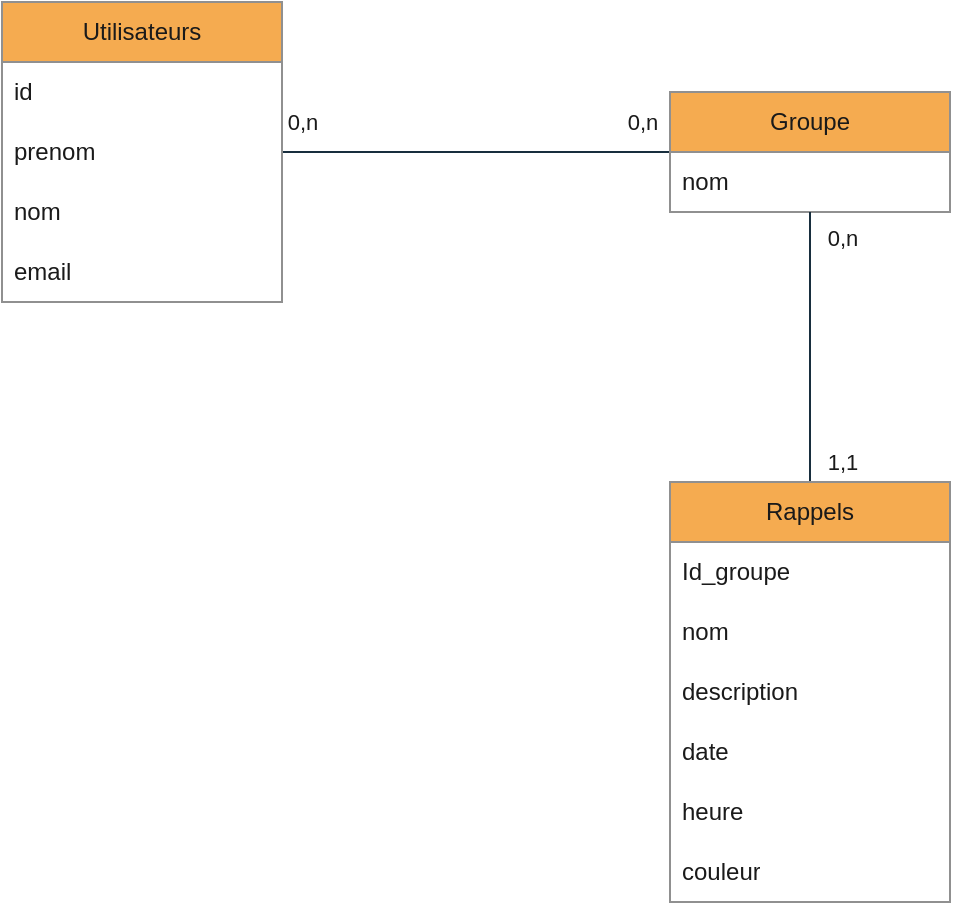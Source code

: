 <mxfile version="22.1.4" type="github" pages="2">
  <diagram name="MCD" id="td3lFjBkR0syqM5A5wFq">
    <mxGraphModel dx="748" dy="853" grid="1" gridSize="10" guides="1" tooltips="1" connect="1" arrows="1" fold="1" page="1" pageScale="1" pageWidth="827" pageHeight="1169" math="0" shadow="0">
      <root>
        <mxCell id="0" />
        <mxCell id="1" parent="0" />
        <mxCell id="cEvR23GlnFLkeY0y5r-3-24" style="edgeStyle=orthogonalEdgeStyle;rounded=0;orthogonalLoop=1;jettySize=auto;html=1;strokeColor=#182E3E;fontColor=#1A1A1A;endArrow=none;endFill=0;" edge="1" parent="1" source="cEvR23GlnFLkeY0y5r-3-1" target="cEvR23GlnFLkeY0y5r-3-6">
          <mxGeometry relative="1" as="geometry" />
        </mxCell>
        <mxCell id="cEvR23GlnFLkeY0y5r-3-28" value="0,n" style="edgeLabel;html=1;align=center;verticalAlign=middle;resizable=0;points=[];fontSize=11;fontFamily=Helvetica;fontColor=#1A1A1A;" vertex="1" connectable="0" parent="cEvR23GlnFLkeY0y5r-3-24">
          <mxGeometry x="0.73" y="-1" relative="1" as="geometry">
            <mxPoint x="12" y="-16" as="offset" />
          </mxGeometry>
        </mxCell>
        <mxCell id="cEvR23GlnFLkeY0y5r-3-29" value="0,n" style="edgeLabel;html=1;align=center;verticalAlign=middle;resizable=0;points=[];fontSize=11;fontFamily=Helvetica;fontColor=#1A1A1A;" vertex="1" connectable="0" parent="cEvR23GlnFLkeY0y5r-3-24">
          <mxGeometry x="-0.827" y="1" relative="1" as="geometry">
            <mxPoint x="-7" y="-14" as="offset" />
          </mxGeometry>
        </mxCell>
        <mxCell id="cEvR23GlnFLkeY0y5r-3-1" value="Utilisateurs" style="swimlane;fontStyle=0;childLayout=stackLayout;horizontal=1;startSize=30;horizontalStack=0;resizeParent=1;resizeParentMax=0;resizeLast=0;collapsible=1;marginBottom=0;whiteSpace=wrap;html=1;labelBackgroundColor=none;fillColor=#F5AB50;strokeColor=#909090;fontColor=#1A1A1A;" vertex="1" parent="1">
          <mxGeometry x="80" y="40" width="140" height="150" as="geometry" />
        </mxCell>
        <mxCell id="cEvR23GlnFLkeY0y5r-3-2" value="id" style="text;strokeColor=none;fillColor=none;align=left;verticalAlign=middle;spacingLeft=4;spacingRight=4;overflow=hidden;points=[[0,0.5],[1,0.5]];portConstraint=eastwest;rotatable=0;whiteSpace=wrap;html=1;labelBackgroundColor=none;fontColor=#1A1A1A;" vertex="1" parent="cEvR23GlnFLkeY0y5r-3-1">
          <mxGeometry y="30" width="140" height="30" as="geometry" />
        </mxCell>
        <mxCell id="cEvR23GlnFLkeY0y5r-3-3" value="prenom" style="text;strokeColor=none;fillColor=none;align=left;verticalAlign=middle;spacingLeft=4;spacingRight=4;overflow=hidden;points=[[0,0.5],[1,0.5]];portConstraint=eastwest;rotatable=0;whiteSpace=wrap;html=1;labelBackgroundColor=none;fontColor=#1A1A1A;" vertex="1" parent="cEvR23GlnFLkeY0y5r-3-1">
          <mxGeometry y="60" width="140" height="30" as="geometry" />
        </mxCell>
        <mxCell id="cEvR23GlnFLkeY0y5r-3-4" value="nom&lt;br&gt;" style="text;strokeColor=none;fillColor=none;align=left;verticalAlign=middle;spacingLeft=4;spacingRight=4;overflow=hidden;points=[[0,0.5],[1,0.5]];portConstraint=eastwest;rotatable=0;whiteSpace=wrap;html=1;labelBackgroundColor=none;fontColor=#1A1A1A;" vertex="1" parent="cEvR23GlnFLkeY0y5r-3-1">
          <mxGeometry y="90" width="140" height="30" as="geometry" />
        </mxCell>
        <mxCell id="cEvR23GlnFLkeY0y5r-3-5" value="email" style="text;strokeColor=none;fillColor=none;align=left;verticalAlign=middle;spacingLeft=4;spacingRight=4;overflow=hidden;points=[[0,0.5],[1,0.5]];portConstraint=eastwest;rotatable=0;whiteSpace=wrap;html=1;labelBackgroundColor=none;fontColor=#1A1A1A;" vertex="1" parent="cEvR23GlnFLkeY0y5r-3-1">
          <mxGeometry y="120" width="140" height="30" as="geometry" />
        </mxCell>
        <mxCell id="cEvR23GlnFLkeY0y5r-3-6" value="Groupe" style="swimlane;fontStyle=0;childLayout=stackLayout;horizontal=1;startSize=30;horizontalStack=0;resizeParent=1;resizeParentMax=0;resizeLast=0;collapsible=1;marginBottom=0;whiteSpace=wrap;html=1;labelBackgroundColor=none;fillColor=#F5AB50;strokeColor=#909090;fontColor=#1A1A1A;" vertex="1" parent="1">
          <mxGeometry x="414" y="85" width="140" height="60" as="geometry" />
        </mxCell>
        <mxCell id="cEvR23GlnFLkeY0y5r-3-7" value="nom" style="text;strokeColor=none;fillColor=none;align=left;verticalAlign=middle;spacingLeft=4;spacingRight=4;overflow=hidden;points=[[0,0.5],[1,0.5]];portConstraint=eastwest;rotatable=0;whiteSpace=wrap;html=1;labelBackgroundColor=none;fontColor=#1A1A1A;" vertex="1" parent="cEvR23GlnFLkeY0y5r-3-6">
          <mxGeometry y="30" width="140" height="30" as="geometry" />
        </mxCell>
        <mxCell id="cEvR23GlnFLkeY0y5r-3-23" style="edgeStyle=orthogonalEdgeStyle;rounded=0;orthogonalLoop=1;jettySize=auto;html=1;strokeColor=#182E3E;fontColor=#1A1A1A;endArrow=none;endFill=0;" edge="1" parent="1" source="cEvR23GlnFLkeY0y5r-3-12" target="cEvR23GlnFLkeY0y5r-3-6">
          <mxGeometry relative="1" as="geometry" />
        </mxCell>
        <mxCell id="cEvR23GlnFLkeY0y5r-3-25" value="1,1" style="edgeLabel;html=1;align=center;verticalAlign=middle;resizable=0;points=[];fontSize=11;fontFamily=Helvetica;fontColor=#1A1A1A;" vertex="1" connectable="0" parent="cEvR23GlnFLkeY0y5r-3-23">
          <mxGeometry x="-0.722" y="-4" relative="1" as="geometry">
            <mxPoint x="12" y="9" as="offset" />
          </mxGeometry>
        </mxCell>
        <mxCell id="cEvR23GlnFLkeY0y5r-3-26" value="0,n" style="edgeLabel;html=1;align=center;verticalAlign=middle;resizable=0;points=[];fontSize=11;fontFamily=Helvetica;fontColor=#1A1A1A;" vertex="1" connectable="0" parent="cEvR23GlnFLkeY0y5r-3-23">
          <mxGeometry x="0.804" y="-1" relative="1" as="geometry">
            <mxPoint x="15" as="offset" />
          </mxGeometry>
        </mxCell>
        <mxCell id="cEvR23GlnFLkeY0y5r-3-12" value="Rappels" style="swimlane;fontStyle=0;childLayout=stackLayout;horizontal=1;startSize=30;horizontalStack=0;resizeParent=1;resizeParentMax=0;resizeLast=0;collapsible=1;marginBottom=0;whiteSpace=wrap;html=1;labelBackgroundColor=none;fillColor=#F5AB50;strokeColor=#909090;fontColor=#1A1A1A;" vertex="1" parent="1">
          <mxGeometry x="414" y="280" width="140" height="210" as="geometry" />
        </mxCell>
        <mxCell id="cEvR23GlnFLkeY0y5r-3-27" value="Id_groupe" style="text;strokeColor=none;fillColor=none;align=left;verticalAlign=middle;spacingLeft=4;spacingRight=4;overflow=hidden;points=[[0,0.5],[1,0.5]];portConstraint=eastwest;rotatable=0;whiteSpace=wrap;html=1;labelBackgroundColor=none;fontColor=#1A1A1A;" vertex="1" parent="cEvR23GlnFLkeY0y5r-3-12">
          <mxGeometry y="30" width="140" height="30" as="geometry" />
        </mxCell>
        <mxCell id="cEvR23GlnFLkeY0y5r-3-20" value="nom" style="text;strokeColor=none;fillColor=none;align=left;verticalAlign=middle;spacingLeft=4;spacingRight=4;overflow=hidden;points=[[0,0.5],[1,0.5]];portConstraint=eastwest;rotatable=0;whiteSpace=wrap;html=1;labelBackgroundColor=none;fontColor=#1A1A1A;" vertex="1" parent="cEvR23GlnFLkeY0y5r-3-12">
          <mxGeometry y="60" width="140" height="30" as="geometry" />
        </mxCell>
        <mxCell id="cEvR23GlnFLkeY0y5r-3-15" value="description" style="text;strokeColor=none;fillColor=none;align=left;verticalAlign=middle;spacingLeft=4;spacingRight=4;overflow=hidden;points=[[0,0.5],[1,0.5]];portConstraint=eastwest;rotatable=0;whiteSpace=wrap;html=1;labelBackgroundColor=none;fontColor=#1A1A1A;" vertex="1" parent="cEvR23GlnFLkeY0y5r-3-12">
          <mxGeometry y="90" width="140" height="30" as="geometry" />
        </mxCell>
        <mxCell id="cEvR23GlnFLkeY0y5r-3-16" value="date" style="text;strokeColor=none;fillColor=none;align=left;verticalAlign=middle;spacingLeft=4;spacingRight=4;overflow=hidden;points=[[0,0.5],[1,0.5]];portConstraint=eastwest;rotatable=0;whiteSpace=wrap;html=1;labelBackgroundColor=none;fontColor=#1A1A1A;" vertex="1" parent="cEvR23GlnFLkeY0y5r-3-12">
          <mxGeometry y="120" width="140" height="30" as="geometry" />
        </mxCell>
        <mxCell id="cEvR23GlnFLkeY0y5r-3-21" value="heure" style="text;strokeColor=none;fillColor=none;align=left;verticalAlign=middle;spacingLeft=4;spacingRight=4;overflow=hidden;points=[[0,0.5],[1,0.5]];portConstraint=eastwest;rotatable=0;whiteSpace=wrap;html=1;labelBackgroundColor=none;fontColor=#1A1A1A;" vertex="1" parent="cEvR23GlnFLkeY0y5r-3-12">
          <mxGeometry y="150" width="140" height="30" as="geometry" />
        </mxCell>
        <mxCell id="cEvR23GlnFLkeY0y5r-3-22" value="couleur" style="text;strokeColor=none;fillColor=none;align=left;verticalAlign=middle;spacingLeft=4;spacingRight=4;overflow=hidden;points=[[0,0.5],[1,0.5]];portConstraint=eastwest;rotatable=0;whiteSpace=wrap;html=1;labelBackgroundColor=none;fontColor=#1A1A1A;" vertex="1" parent="cEvR23GlnFLkeY0y5r-3-12">
          <mxGeometry y="180" width="140" height="30" as="geometry" />
        </mxCell>
      </root>
    </mxGraphModel>
  </diagram>
  <diagram id="rHhahvFIrcUazPZwILnY" name="MLD">
    <mxGraphModel dx="748" dy="853" grid="1" gridSize="10" guides="1" tooltips="1" connect="1" arrows="1" fold="1" page="1" pageScale="1" pageWidth="827" pageHeight="1169" math="0" shadow="0">
      <root>
        <mxCell id="0" />
        <mxCell id="1" parent="0" />
      </root>
    </mxGraphModel>
  </diagram>
</mxfile>
